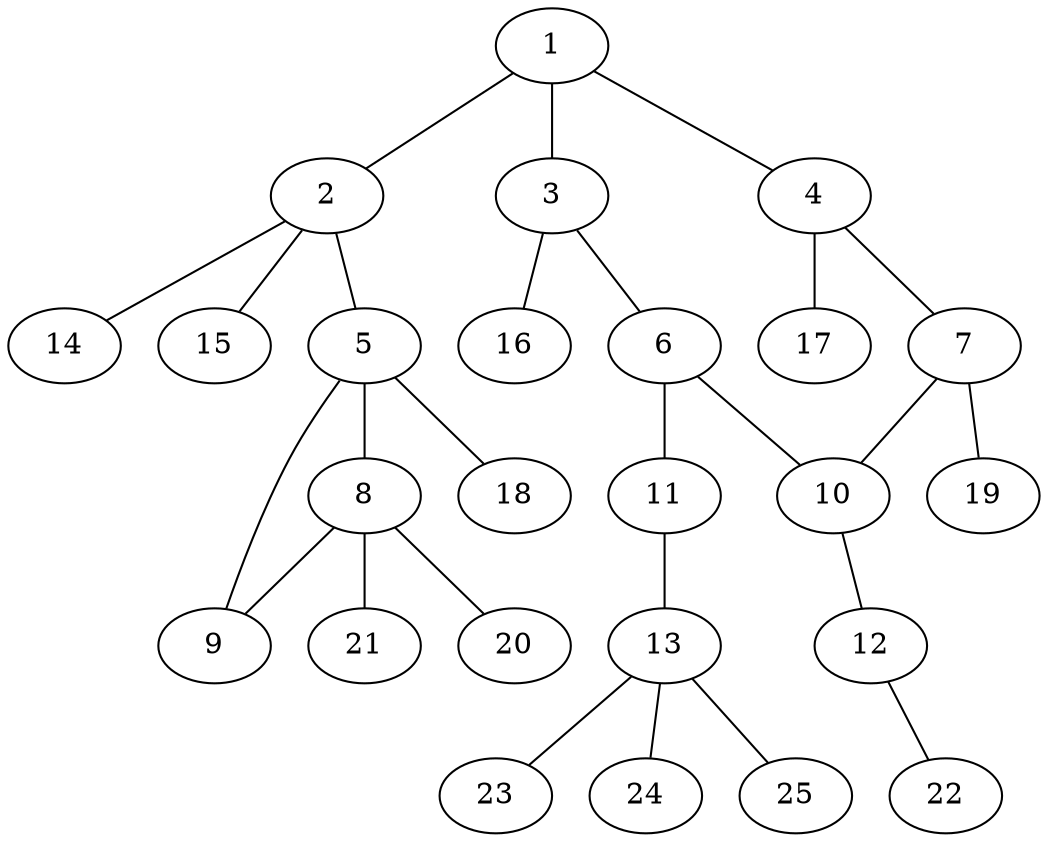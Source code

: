 graph molecule_644 {
	1	 [chem=C];
	2	 [chem=C];
	1 -- 2	 [valence=1];
	3	 [chem=C];
	1 -- 3	 [valence=1];
	4	 [chem=C];
	1 -- 4	 [valence=2];
	5	 [chem=C];
	2 -- 5	 [valence=1];
	14	 [chem=H];
	2 -- 14	 [valence=1];
	15	 [chem=H];
	2 -- 15	 [valence=1];
	6	 [chem=C];
	3 -- 6	 [valence=2];
	16	 [chem=H];
	3 -- 16	 [valence=1];
	7	 [chem=C];
	4 -- 7	 [valence=1];
	17	 [chem=H];
	4 -- 17	 [valence=1];
	8	 [chem=C];
	5 -- 8	 [valence=1];
	9	 [chem=O];
	5 -- 9	 [valence=1];
	18	 [chem=H];
	5 -- 18	 [valence=1];
	10	 [chem=C];
	6 -- 10	 [valence=1];
	11	 [chem=O];
	6 -- 11	 [valence=1];
	7 -- 10	 [valence=2];
	19	 [chem=H];
	7 -- 19	 [valence=1];
	8 -- 9	 [valence=1];
	20	 [chem=H];
	8 -- 20	 [valence=1];
	21	 [chem=H];
	8 -- 21	 [valence=1];
	12	 [chem=O];
	10 -- 12	 [valence=1];
	13	 [chem=C];
	11 -- 13	 [valence=1];
	22	 [chem=H];
	12 -- 22	 [valence=1];
	23	 [chem=H];
	13 -- 23	 [valence=1];
	24	 [chem=H];
	13 -- 24	 [valence=1];
	25	 [chem=H];
	13 -- 25	 [valence=1];
}
